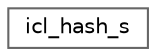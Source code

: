digraph "类继承关系图"
{
 // LATEX_PDF_SIZE
  bgcolor="transparent";
  edge [fontname=Helvetica,fontsize=10,labelfontname=Helvetica,labelfontsize=10];
  node [fontname=Helvetica,fontsize=10,shape=box,height=0.2,width=0.4];
  rankdir="LR";
  Node0 [id="Node000000",label="icl_hash_s",height=0.2,width=0.4,color="grey40", fillcolor="white", style="filled",URL="$structicl__hash__s.html",tooltip=" "];
}
